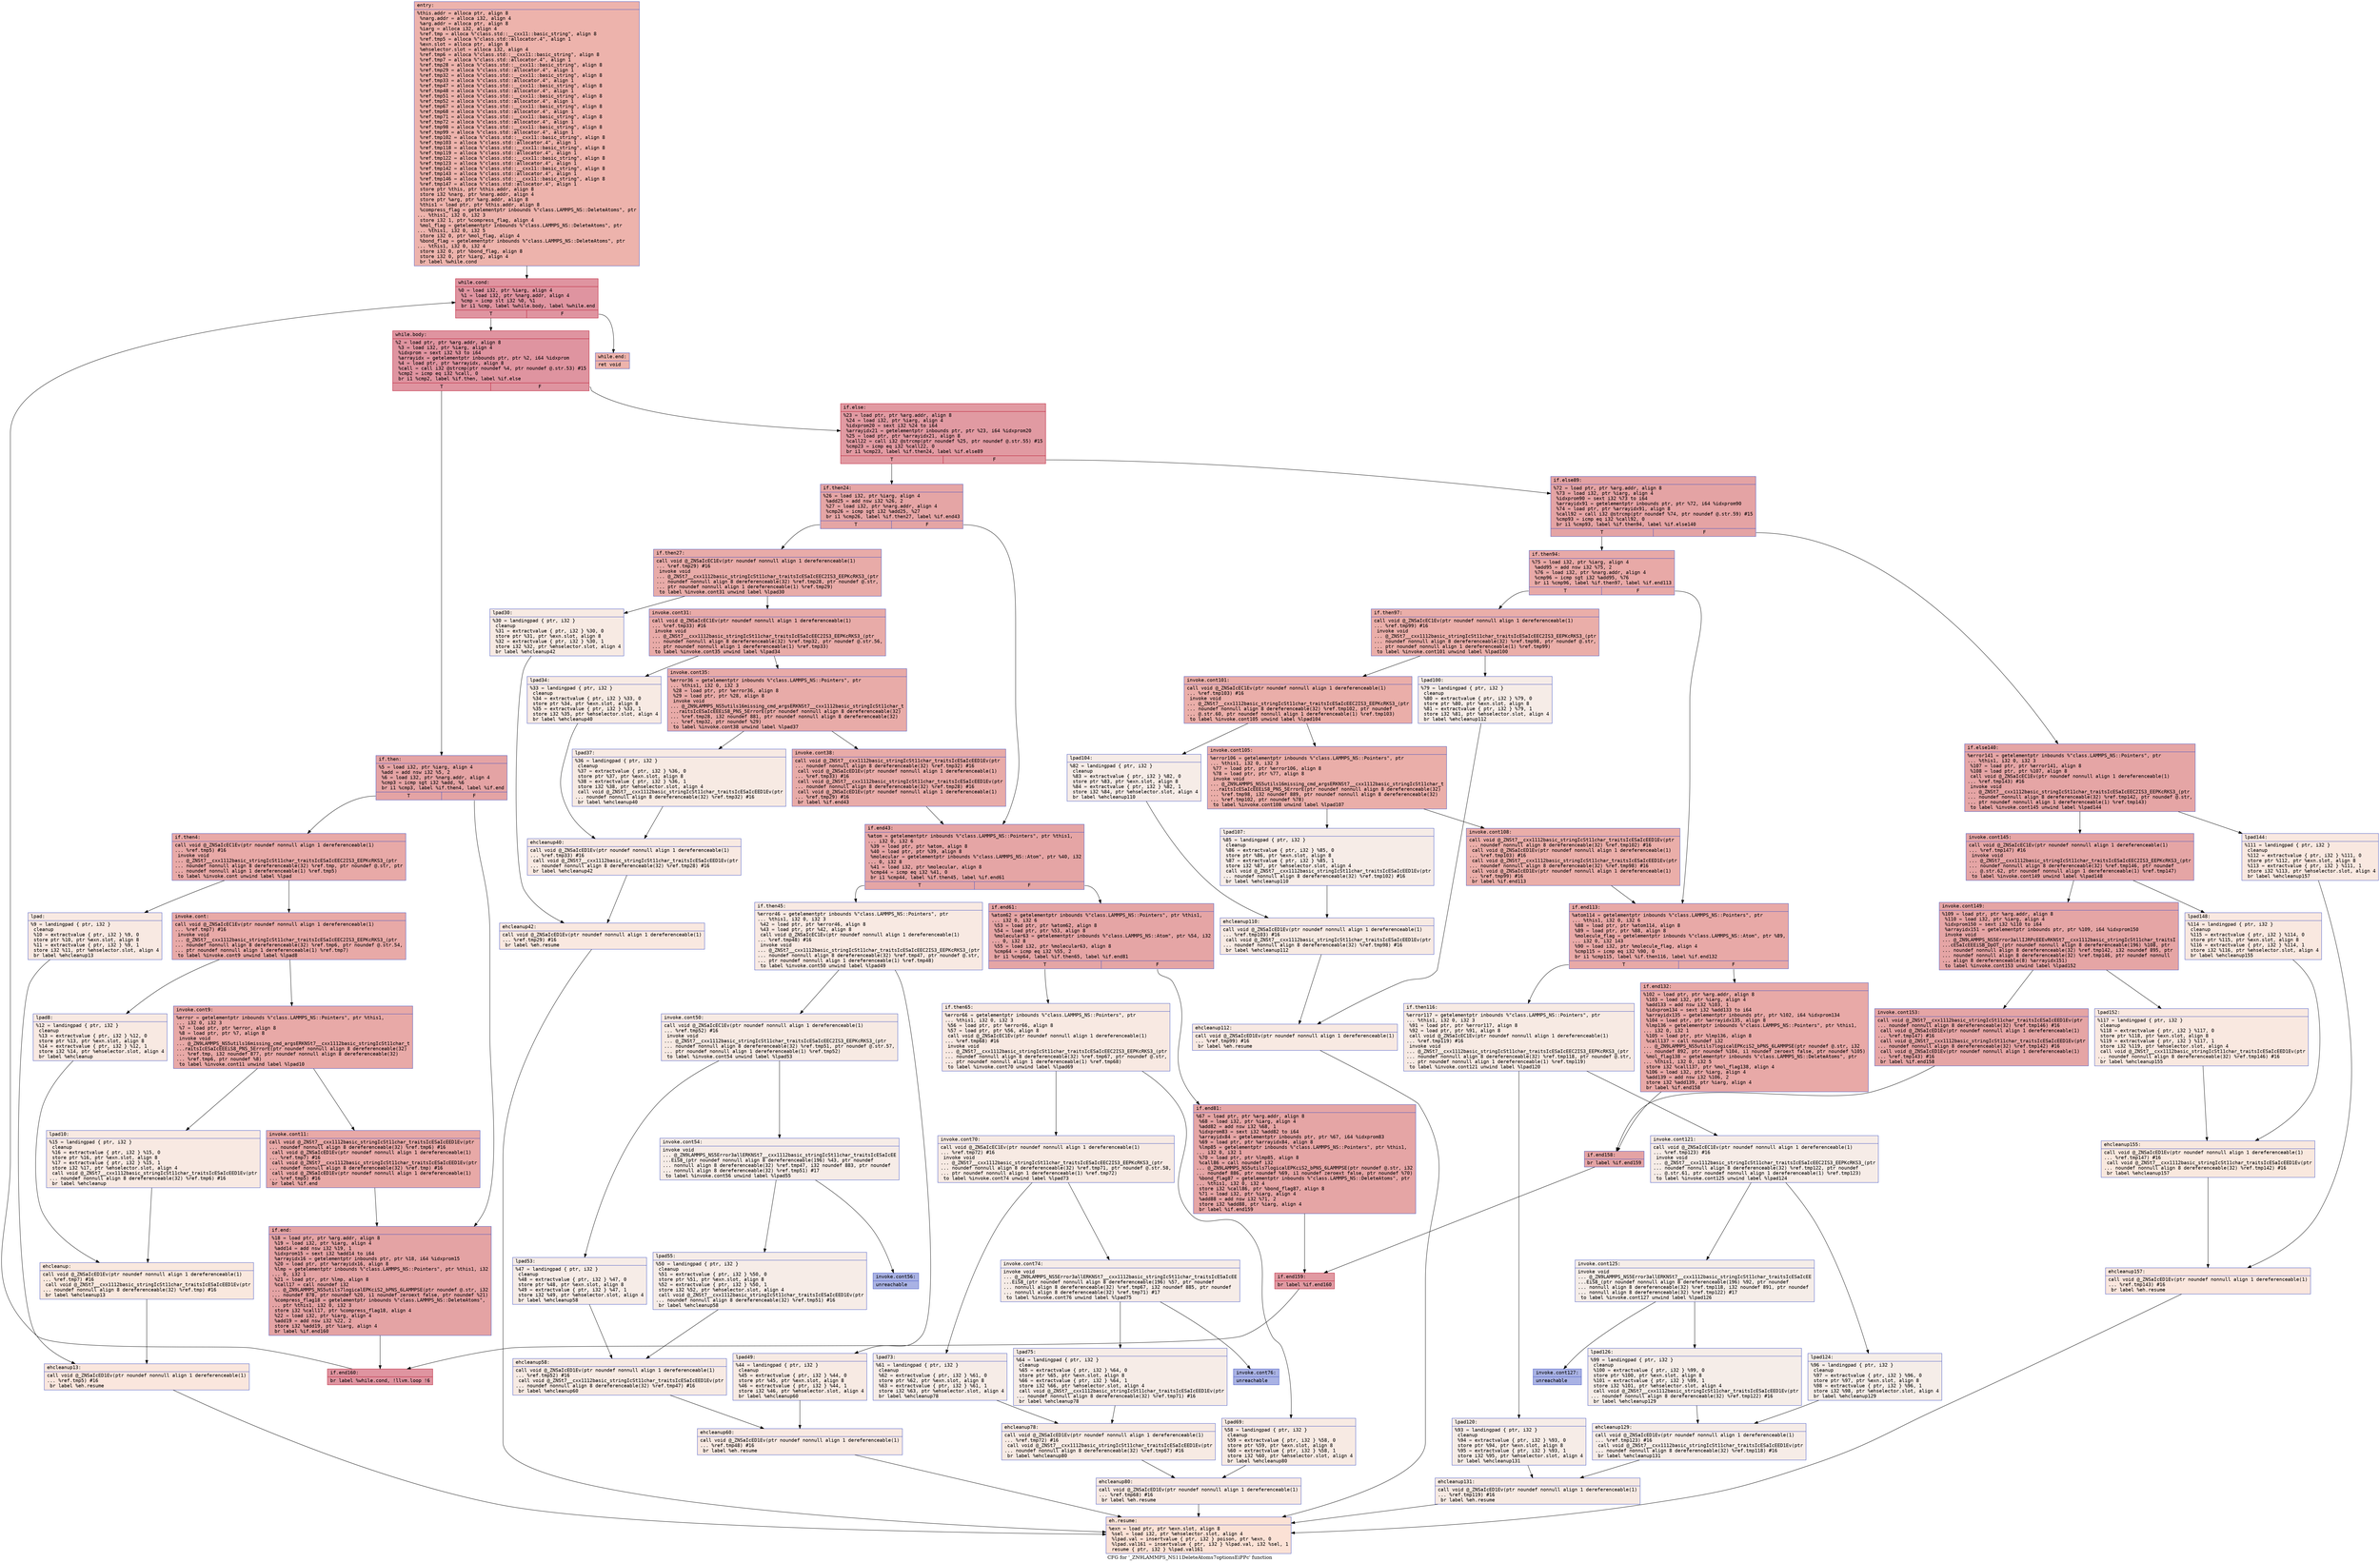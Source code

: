 digraph "CFG for '_ZN9LAMMPS_NS11DeleteAtoms7optionsEiPPc' function" {
	label="CFG for '_ZN9LAMMPS_NS11DeleteAtoms7optionsEiPPc' function";

	Node0x557d77160e30 [shape=record,color="#3d50c3ff", style=filled, fillcolor="#d6524470" fontname="Courier",label="{entry:\l|  %this.addr = alloca ptr, align 8\l  %narg.addr = alloca i32, align 4\l  %arg.addr = alloca ptr, align 8\l  %iarg = alloca i32, align 4\l  %ref.tmp = alloca %\"class.std::__cxx11::basic_string\", align 8\l  %ref.tmp5 = alloca %\"class.std::allocator.4\", align 1\l  %exn.slot = alloca ptr, align 8\l  %ehselector.slot = alloca i32, align 4\l  %ref.tmp6 = alloca %\"class.std::__cxx11::basic_string\", align 8\l  %ref.tmp7 = alloca %\"class.std::allocator.4\", align 1\l  %ref.tmp28 = alloca %\"class.std::__cxx11::basic_string\", align 8\l  %ref.tmp29 = alloca %\"class.std::allocator.4\", align 1\l  %ref.tmp32 = alloca %\"class.std::__cxx11::basic_string\", align 8\l  %ref.tmp33 = alloca %\"class.std::allocator.4\", align 1\l  %ref.tmp47 = alloca %\"class.std::__cxx11::basic_string\", align 8\l  %ref.tmp48 = alloca %\"class.std::allocator.4\", align 1\l  %ref.tmp51 = alloca %\"class.std::__cxx11::basic_string\", align 8\l  %ref.tmp52 = alloca %\"class.std::allocator.4\", align 1\l  %ref.tmp67 = alloca %\"class.std::__cxx11::basic_string\", align 8\l  %ref.tmp68 = alloca %\"class.std::allocator.4\", align 1\l  %ref.tmp71 = alloca %\"class.std::__cxx11::basic_string\", align 8\l  %ref.tmp72 = alloca %\"class.std::allocator.4\", align 1\l  %ref.tmp98 = alloca %\"class.std::__cxx11::basic_string\", align 8\l  %ref.tmp99 = alloca %\"class.std::allocator.4\", align 1\l  %ref.tmp102 = alloca %\"class.std::__cxx11::basic_string\", align 8\l  %ref.tmp103 = alloca %\"class.std::allocator.4\", align 1\l  %ref.tmp118 = alloca %\"class.std::__cxx11::basic_string\", align 8\l  %ref.tmp119 = alloca %\"class.std::allocator.4\", align 1\l  %ref.tmp122 = alloca %\"class.std::__cxx11::basic_string\", align 8\l  %ref.tmp123 = alloca %\"class.std::allocator.4\", align 1\l  %ref.tmp142 = alloca %\"class.std::__cxx11::basic_string\", align 8\l  %ref.tmp143 = alloca %\"class.std::allocator.4\", align 1\l  %ref.tmp146 = alloca %\"class.std::__cxx11::basic_string\", align 8\l  %ref.tmp147 = alloca %\"class.std::allocator.4\", align 1\l  store ptr %this, ptr %this.addr, align 8\l  store i32 %narg, ptr %narg.addr, align 4\l  store ptr %arg, ptr %arg.addr, align 8\l  %this1 = load ptr, ptr %this.addr, align 8\l  %compress_flag = getelementptr inbounds %\"class.LAMMPS_NS::DeleteAtoms\", ptr\l... %this1, i32 0, i32 3\l  store i32 1, ptr %compress_flag, align 4\l  %mol_flag = getelementptr inbounds %\"class.LAMMPS_NS::DeleteAtoms\", ptr\l... %this1, i32 0, i32 5\l  store i32 0, ptr %mol_flag, align 4\l  %bond_flag = getelementptr inbounds %\"class.LAMMPS_NS::DeleteAtoms\", ptr\l... %this1, i32 0, i32 4\l  store i32 0, ptr %bond_flag, align 8\l  store i32 0, ptr %iarg, align 4\l  br label %while.cond\l}"];
	Node0x557d77160e30 -> Node0x557d77169a80[tooltip="entry -> while.cond\nProbability 100.00%" ];
	Node0x557d77169a80 [shape=record,color="#b70d28ff", style=filled, fillcolor="#b70d2870" fontname="Courier",label="{while.cond:\l|  %0 = load i32, ptr %iarg, align 4\l  %1 = load i32, ptr %narg.addr, align 4\l  %cmp = icmp slt i32 %0, %1\l  br i1 %cmp, label %while.body, label %while.end\l|{<s0>T|<s1>F}}"];
	Node0x557d77169a80:s0 -> Node0x557d77169cb0[tooltip="while.cond -> while.body\nProbability 96.88%" ];
	Node0x557d77169a80:s1 -> Node0x557d77169d30[tooltip="while.cond -> while.end\nProbability 3.12%" ];
	Node0x557d77169cb0 [shape=record,color="#b70d28ff", style=filled, fillcolor="#b70d2870" fontname="Courier",label="{while.body:\l|  %2 = load ptr, ptr %arg.addr, align 8\l  %3 = load i32, ptr %iarg, align 4\l  %idxprom = sext i32 %3 to i64\l  %arrayidx = getelementptr inbounds ptr, ptr %2, i64 %idxprom\l  %4 = load ptr, ptr %arrayidx, align 8\l  %call = call i32 @strcmp(ptr noundef %4, ptr noundef @.str.53) #15\l  %cmp2 = icmp eq i32 %call, 0\l  br i1 %cmp2, label %if.then, label %if.else\l|{<s0>T|<s1>F}}"];
	Node0x557d77169cb0:s0 -> Node0x557d771688e0[tooltip="while.body -> if.then\nProbability 37.50%" ];
	Node0x557d77169cb0:s1 -> Node0x557d77168950[tooltip="while.body -> if.else\nProbability 62.50%" ];
	Node0x557d771688e0 [shape=record,color="#3d50c3ff", style=filled, fillcolor="#c32e3170" fontname="Courier",label="{if.then:\l|  %5 = load i32, ptr %iarg, align 4\l  %add = add nsw i32 %5, 2\l  %6 = load i32, ptr %narg.addr, align 4\l  %cmp3 = icmp sgt i32 %add, %6\l  br i1 %cmp3, label %if.then4, label %if.end\l|{<s0>T|<s1>F}}"];
	Node0x557d771688e0:s0 -> Node0x557d7716aa70[tooltip="if.then -> if.then4\nProbability 50.00%" ];
	Node0x557d771688e0:s1 -> Node0x557d7716aac0[tooltip="if.then -> if.end\nProbability 50.00%" ];
	Node0x557d7716aa70 [shape=record,color="#3d50c3ff", style=filled, fillcolor="#ca3b3770" fontname="Courier",label="{if.then4:\l|  call void @_ZNSaIcEC1Ev(ptr noundef nonnull align 1 dereferenceable(1)\l... %ref.tmp5) #16\l  invoke void\l... @_ZNSt7__cxx1112basic_stringIcSt11char_traitsIcESaIcEEC2IS3_EEPKcRKS3_(ptr\l... noundef nonnull align 8 dereferenceable(32) %ref.tmp, ptr noundef @.str, ptr\l... noundef nonnull align 1 dereferenceable(1) %ref.tmp5)\l          to label %invoke.cont unwind label %lpad\l}"];
	Node0x557d7716aa70 -> Node0x557d7716ad60[tooltip="if.then4 -> invoke.cont\nProbability 100.00%" ];
	Node0x557d7716aa70 -> Node0x557d7716ade0[tooltip="if.then4 -> lpad\nProbability 0.00%" ];
	Node0x557d7716ad60 [shape=record,color="#3d50c3ff", style=filled, fillcolor="#ca3b3770" fontname="Courier",label="{invoke.cont:\l|  call void @_ZNSaIcEC1Ev(ptr noundef nonnull align 1 dereferenceable(1)\l... %ref.tmp7) #16\l  invoke void\l... @_ZNSt7__cxx1112basic_stringIcSt11char_traitsIcESaIcEEC2IS3_EEPKcRKS3_(ptr\l... noundef nonnull align 8 dereferenceable(32) %ref.tmp6, ptr noundef @.str.54,\l... ptr noundef nonnull align 1 dereferenceable(1) %ref.tmp7)\l          to label %invoke.cont9 unwind label %lpad8\l}"];
	Node0x557d7716ad60 -> Node0x557d7716b100[tooltip="invoke.cont -> invoke.cont9\nProbability 100.00%" ];
	Node0x557d7716ad60 -> Node0x557d7716b150[tooltip="invoke.cont -> lpad8\nProbability 0.00%" ];
	Node0x557d7716b100 [shape=record,color="#3d50c3ff", style=filled, fillcolor="#ca3b3770" fontname="Courier",label="{invoke.cont9:\l|  %error = getelementptr inbounds %\"class.LAMMPS_NS::Pointers\", ptr %this1,\l... i32 0, i32 3\l  %7 = load ptr, ptr %error, align 8\l  %8 = load ptr, ptr %7, align 8\l  invoke void\l... @_ZN9LAMMPS_NS5utils16missing_cmd_argsERKNSt7__cxx1112basic_stringIcSt11char_t\l...raitsIcESaIcEEEiS8_PNS_5ErrorE(ptr noundef nonnull align 8 dereferenceable(32)\l... %ref.tmp, i32 noundef 877, ptr noundef nonnull align 8 dereferenceable(32)\l... %ref.tmp6, ptr noundef %8)\l          to label %invoke.cont11 unwind label %lpad10\l}"];
	Node0x557d7716b100 -> Node0x557d7716b0b0[tooltip="invoke.cont9 -> invoke.cont11\nProbability 100.00%" ];
	Node0x557d7716b100 -> Node0x557d7716b650[tooltip="invoke.cont9 -> lpad10\nProbability 0.00%" ];
	Node0x557d7716b0b0 [shape=record,color="#3d50c3ff", style=filled, fillcolor="#ca3b3770" fontname="Courier",label="{invoke.cont11:\l|  call void @_ZNSt7__cxx1112basic_stringIcSt11char_traitsIcESaIcEED1Ev(ptr\l... noundef nonnull align 8 dereferenceable(32) %ref.tmp6) #16\l  call void @_ZNSaIcED1Ev(ptr noundef nonnull align 1 dereferenceable(1)\l... %ref.tmp7) #16\l  call void @_ZNSt7__cxx1112basic_stringIcSt11char_traitsIcESaIcEED1Ev(ptr\l... noundef nonnull align 8 dereferenceable(32) %ref.tmp) #16\l  call void @_ZNSaIcED1Ev(ptr noundef nonnull align 1 dereferenceable(1)\l... %ref.tmp5) #16\l  br label %if.end\l}"];
	Node0x557d7716b0b0 -> Node0x557d7716aac0[tooltip="invoke.cont11 -> if.end\nProbability 100.00%" ];
	Node0x557d7716ade0 [shape=record,color="#3d50c3ff", style=filled, fillcolor="#efcebd70" fontname="Courier",label="{lpad:\l|  %9 = landingpad \{ ptr, i32 \}\l          cleanup\l  %10 = extractvalue \{ ptr, i32 \} %9, 0\l  store ptr %10, ptr %exn.slot, align 8\l  %11 = extractvalue \{ ptr, i32 \} %9, 1\l  store i32 %11, ptr %ehselector.slot, align 4\l  br label %ehcleanup13\l}"];
	Node0x557d7716ade0 -> Node0x557d7716c070[tooltip="lpad -> ehcleanup13\nProbability 100.00%" ];
	Node0x557d7716b150 [shape=record,color="#3d50c3ff", style=filled, fillcolor="#efcebd70" fontname="Courier",label="{lpad8:\l|  %12 = landingpad \{ ptr, i32 \}\l          cleanup\l  %13 = extractvalue \{ ptr, i32 \} %12, 0\l  store ptr %13, ptr %exn.slot, align 8\l  %14 = extractvalue \{ ptr, i32 \} %12, 1\l  store i32 %14, ptr %ehselector.slot, align 4\l  br label %ehcleanup\l}"];
	Node0x557d7716b150 -> Node0x557d7716c3e0[tooltip="lpad8 -> ehcleanup\nProbability 100.00%" ];
	Node0x557d7716b650 [shape=record,color="#3d50c3ff", style=filled, fillcolor="#efcebd70" fontname="Courier",label="{lpad10:\l|  %15 = landingpad \{ ptr, i32 \}\l          cleanup\l  %16 = extractvalue \{ ptr, i32 \} %15, 0\l  store ptr %16, ptr %exn.slot, align 8\l  %17 = extractvalue \{ ptr, i32 \} %15, 1\l  store i32 %17, ptr %ehselector.slot, align 4\l  call void @_ZNSt7__cxx1112basic_stringIcSt11char_traitsIcESaIcEED1Ev(ptr\l... noundef nonnull align 8 dereferenceable(32) %ref.tmp6) #16\l  br label %ehcleanup\l}"];
	Node0x557d7716b650 -> Node0x557d7716c3e0[tooltip="lpad10 -> ehcleanup\nProbability 100.00%" ];
	Node0x557d7716c3e0 [shape=record,color="#3d50c3ff", style=filled, fillcolor="#f2cab570" fontname="Courier",label="{ehcleanup:\l|  call void @_ZNSaIcED1Ev(ptr noundef nonnull align 1 dereferenceable(1)\l... %ref.tmp7) #16\l  call void @_ZNSt7__cxx1112basic_stringIcSt11char_traitsIcESaIcEED1Ev(ptr\l... noundef nonnull align 8 dereferenceable(32) %ref.tmp) #16\l  br label %ehcleanup13\l}"];
	Node0x557d7716c3e0 -> Node0x557d7716c070[tooltip="ehcleanup -> ehcleanup13\nProbability 100.00%" ];
	Node0x557d7716c070 [shape=record,color="#3d50c3ff", style=filled, fillcolor="#f3c7b170" fontname="Courier",label="{ehcleanup13:\l|  call void @_ZNSaIcED1Ev(ptr noundef nonnull align 1 dereferenceable(1)\l... %ref.tmp5) #16\l  br label %eh.resume\l}"];
	Node0x557d7716c070 -> Node0x557d7716ccf0[tooltip="ehcleanup13 -> eh.resume\nProbability 100.00%" ];
	Node0x557d7716aac0 [shape=record,color="#3d50c3ff", style=filled, fillcolor="#c32e3170" fontname="Courier",label="{if.end:\l|  %18 = load ptr, ptr %arg.addr, align 8\l  %19 = load i32, ptr %iarg, align 4\l  %add14 = add nsw i32 %19, 1\l  %idxprom15 = sext i32 %add14 to i64\l  %arrayidx16 = getelementptr inbounds ptr, ptr %18, i64 %idxprom15\l  %20 = load ptr, ptr %arrayidx16, align 8\l  %lmp = getelementptr inbounds %\"class.LAMMPS_NS::Pointers\", ptr %this1, i32\l... 0, i32 1\l  %21 = load ptr, ptr %lmp, align 8\l  %call17 = call noundef i32\l... @_ZN9LAMMPS_NS5utils7logicalEPKciS2_bPNS_6LAMMPSE(ptr noundef @.str, i32\l... noundef 878, ptr noundef %20, i1 noundef zeroext false, ptr noundef %21)\l  %compress_flag18 = getelementptr inbounds %\"class.LAMMPS_NS::DeleteAtoms\",\l... ptr %this1, i32 0, i32 3\l  store i32 %call17, ptr %compress_flag18, align 4\l  %22 = load i32, ptr %iarg, align 4\l  %add19 = add nsw i32 %22, 2\l  store i32 %add19, ptr %iarg, align 4\l  br label %if.end160\l}"];
	Node0x557d7716aac0 -> Node0x557d7716d760[tooltip="if.end -> if.end160\nProbability 100.00%" ];
	Node0x557d77168950 [shape=record,color="#b70d28ff", style=filled, fillcolor="#bb1b2c70" fontname="Courier",label="{if.else:\l|  %23 = load ptr, ptr %arg.addr, align 8\l  %24 = load i32, ptr %iarg, align 4\l  %idxprom20 = sext i32 %24 to i64\l  %arrayidx21 = getelementptr inbounds ptr, ptr %23, i64 %idxprom20\l  %25 = load ptr, ptr %arrayidx21, align 8\l  %call22 = call i32 @strcmp(ptr noundef %25, ptr noundef @.str.55) #15\l  %cmp23 = icmp eq i32 %call22, 0\l  br i1 %cmp23, label %if.then24, label %if.else89\l|{<s0>T|<s1>F}}"];
	Node0x557d77168950:s0 -> Node0x557d7716dd10[tooltip="if.else -> if.then24\nProbability 37.50%" ];
	Node0x557d77168950:s1 -> Node0x557d7716dd90[tooltip="if.else -> if.else89\nProbability 62.50%" ];
	Node0x557d7716dd10 [shape=record,color="#3d50c3ff", style=filled, fillcolor="#c5333470" fontname="Courier",label="{if.then24:\l|  %26 = load i32, ptr %iarg, align 4\l  %add25 = add nsw i32 %26, 2\l  %27 = load i32, ptr %narg.addr, align 4\l  %cmp26 = icmp sgt i32 %add25, %27\l  br i1 %cmp26, label %if.then27, label %if.end43\l|{<s0>T|<s1>F}}"];
	Node0x557d7716dd10:s0 -> Node0x557d7716e120[tooltip="if.then24 -> if.then27\nProbability 50.00%" ];
	Node0x557d7716dd10:s1 -> Node0x557d7716e1a0[tooltip="if.then24 -> if.end43\nProbability 50.00%" ];
	Node0x557d7716e120 [shape=record,color="#3d50c3ff", style=filled, fillcolor="#cc403a70" fontname="Courier",label="{if.then27:\l|  call void @_ZNSaIcEC1Ev(ptr noundef nonnull align 1 dereferenceable(1)\l... %ref.tmp29) #16\l  invoke void\l... @_ZNSt7__cxx1112basic_stringIcSt11char_traitsIcESaIcEEC2IS3_EEPKcRKS3_(ptr\l... noundef nonnull align 8 dereferenceable(32) %ref.tmp28, ptr noundef @.str,\l... ptr noundef nonnull align 1 dereferenceable(1) %ref.tmp29)\l          to label %invoke.cont31 unwind label %lpad30\l}"];
	Node0x557d7716e120 -> Node0x557d7716e4b0[tooltip="if.then27 -> invoke.cont31\nProbability 100.00%" ];
	Node0x557d7716e120 -> Node0x557d7716e530[tooltip="if.then27 -> lpad30\nProbability 0.00%" ];
	Node0x557d7716e4b0 [shape=record,color="#3d50c3ff", style=filled, fillcolor="#cc403a70" fontname="Courier",label="{invoke.cont31:\l|  call void @_ZNSaIcEC1Ev(ptr noundef nonnull align 1 dereferenceable(1)\l... %ref.tmp33) #16\l  invoke void\l... @_ZNSt7__cxx1112basic_stringIcSt11char_traitsIcESaIcEEC2IS3_EEPKcRKS3_(ptr\l... noundef nonnull align 8 dereferenceable(32) %ref.tmp32, ptr noundef @.str.56,\l... ptr noundef nonnull align 1 dereferenceable(1) %ref.tmp33)\l          to label %invoke.cont35 unwind label %lpad34\l}"];
	Node0x557d7716e4b0 -> Node0x557d7716e8b0[tooltip="invoke.cont31 -> invoke.cont35\nProbability 100.00%" ];
	Node0x557d7716e4b0 -> Node0x557d7716e900[tooltip="invoke.cont31 -> lpad34\nProbability 0.00%" ];
	Node0x557d7716e8b0 [shape=record,color="#3d50c3ff", style=filled, fillcolor="#cc403a70" fontname="Courier",label="{invoke.cont35:\l|  %error36 = getelementptr inbounds %\"class.LAMMPS_NS::Pointers\", ptr\l... %this1, i32 0, i32 3\l  %28 = load ptr, ptr %error36, align 8\l  %29 = load ptr, ptr %28, align 8\l  invoke void\l... @_ZN9LAMMPS_NS5utils16missing_cmd_argsERKNSt7__cxx1112basic_stringIcSt11char_t\l...raitsIcESaIcEEEiS8_PNS_5ErrorE(ptr noundef nonnull align 8 dereferenceable(32)\l... %ref.tmp28, i32 noundef 881, ptr noundef nonnull align 8 dereferenceable(32)\l... %ref.tmp32, ptr noundef %29)\l          to label %invoke.cont38 unwind label %lpad37\l}"];
	Node0x557d7716e8b0 -> Node0x557d7716e860[tooltip="invoke.cont35 -> invoke.cont38\nProbability 100.00%" ];
	Node0x557d7716e8b0 -> Node0x557d7716ee00[tooltip="invoke.cont35 -> lpad37\nProbability 0.00%" ];
	Node0x557d7716e860 [shape=record,color="#3d50c3ff", style=filled, fillcolor="#cc403a70" fontname="Courier",label="{invoke.cont38:\l|  call void @_ZNSt7__cxx1112basic_stringIcSt11char_traitsIcESaIcEED1Ev(ptr\l... noundef nonnull align 8 dereferenceable(32) %ref.tmp32) #16\l  call void @_ZNSaIcED1Ev(ptr noundef nonnull align 1 dereferenceable(1)\l... %ref.tmp33) #16\l  call void @_ZNSt7__cxx1112basic_stringIcSt11char_traitsIcESaIcEED1Ev(ptr\l... noundef nonnull align 8 dereferenceable(32) %ref.tmp28) #16\l  call void @_ZNSaIcED1Ev(ptr noundef nonnull align 1 dereferenceable(1)\l... %ref.tmp29) #16\l  br label %if.end43\l}"];
	Node0x557d7716e860 -> Node0x557d7716e1a0[tooltip="invoke.cont38 -> if.end43\nProbability 100.00%" ];
	Node0x557d7716e530 [shape=record,color="#3d50c3ff", style=filled, fillcolor="#eed0c070" fontname="Courier",label="{lpad30:\l|  %30 = landingpad \{ ptr, i32 \}\l          cleanup\l  %31 = extractvalue \{ ptr, i32 \} %30, 0\l  store ptr %31, ptr %exn.slot, align 8\l  %32 = extractvalue \{ ptr, i32 \} %30, 1\l  store i32 %32, ptr %ehselector.slot, align 4\l  br label %ehcleanup42\l}"];
	Node0x557d7716e530 -> Node0x557d7716f820[tooltip="lpad30 -> ehcleanup42\nProbability 100.00%" ];
	Node0x557d7716e900 [shape=record,color="#3d50c3ff", style=filled, fillcolor="#eed0c070" fontname="Courier",label="{lpad34:\l|  %33 = landingpad \{ ptr, i32 \}\l          cleanup\l  %34 = extractvalue \{ ptr, i32 \} %33, 0\l  store ptr %34, ptr %exn.slot, align 8\l  %35 = extractvalue \{ ptr, i32 \} %33, 1\l  store i32 %35, ptr %ehselector.slot, align 4\l  br label %ehcleanup40\l}"];
	Node0x557d7716e900 -> Node0x557d7716fb90[tooltip="lpad34 -> ehcleanup40\nProbability 100.00%" ];
	Node0x557d7716ee00 [shape=record,color="#3d50c3ff", style=filled, fillcolor="#eed0c070" fontname="Courier",label="{lpad37:\l|  %36 = landingpad \{ ptr, i32 \}\l          cleanup\l  %37 = extractvalue \{ ptr, i32 \} %36, 0\l  store ptr %37, ptr %exn.slot, align 8\l  %38 = extractvalue \{ ptr, i32 \} %36, 1\l  store i32 %38, ptr %ehselector.slot, align 4\l  call void @_ZNSt7__cxx1112basic_stringIcSt11char_traitsIcESaIcEED1Ev(ptr\l... noundef nonnull align 8 dereferenceable(32) %ref.tmp32) #16\l  br label %ehcleanup40\l}"];
	Node0x557d7716ee00 -> Node0x557d7716fb90[tooltip="lpad37 -> ehcleanup40\nProbability 100.00%" ];
	Node0x557d7716fb90 [shape=record,color="#3d50c3ff", style=filled, fillcolor="#efcebd70" fontname="Courier",label="{ehcleanup40:\l|  call void @_ZNSaIcED1Ev(ptr noundef nonnull align 1 dereferenceable(1)\l... %ref.tmp33) #16\l  call void @_ZNSt7__cxx1112basic_stringIcSt11char_traitsIcESaIcEED1Ev(ptr\l... noundef nonnull align 8 dereferenceable(32) %ref.tmp28) #16\l  br label %ehcleanup42\l}"];
	Node0x557d7716fb90 -> Node0x557d7716f820[tooltip="ehcleanup40 -> ehcleanup42\nProbability 100.00%" ];
	Node0x557d7716f820 [shape=record,color="#3d50c3ff", style=filled, fillcolor="#f1ccb870" fontname="Courier",label="{ehcleanup42:\l|  call void @_ZNSaIcED1Ev(ptr noundef nonnull align 1 dereferenceable(1)\l... %ref.tmp29) #16\l  br label %eh.resume\l}"];
	Node0x557d7716f820 -> Node0x557d7716ccf0[tooltip="ehcleanup42 -> eh.resume\nProbability 100.00%" ];
	Node0x557d7716e1a0 [shape=record,color="#3d50c3ff", style=filled, fillcolor="#c5333470" fontname="Courier",label="{if.end43:\l|  %atom = getelementptr inbounds %\"class.LAMMPS_NS::Pointers\", ptr %this1,\l... i32 0, i32 6\l  %39 = load ptr, ptr %atom, align 8\l  %40 = load ptr, ptr %39, align 8\l  %molecular = getelementptr inbounds %\"class.LAMMPS_NS::Atom\", ptr %40, i32\l... 0, i32 8\l  %41 = load i32, ptr %molecular, align 8\l  %cmp44 = icmp eq i32 %41, 0\l  br i1 %cmp44, label %if.then45, label %if.end61\l|{<s0>T|<s1>F}}"];
	Node0x557d7716e1a0:s0 -> Node0x557d771707c0[tooltip="if.end43 -> if.then45\nProbability 0.00%" ];
	Node0x557d7716e1a0:s1 -> Node0x557d7716a2b0[tooltip="if.end43 -> if.end61\nProbability 100.00%" ];
	Node0x557d771707c0 [shape=record,color="#3d50c3ff", style=filled, fillcolor="#efcebd70" fontname="Courier",label="{if.then45:\l|  %error46 = getelementptr inbounds %\"class.LAMMPS_NS::Pointers\", ptr\l... %this1, i32 0, i32 3\l  %42 = load ptr, ptr %error46, align 8\l  %43 = load ptr, ptr %42, align 8\l  call void @_ZNSaIcEC1Ev(ptr noundef nonnull align 1 dereferenceable(1)\l... %ref.tmp48) #16\l  invoke void\l... @_ZNSt7__cxx1112basic_stringIcSt11char_traitsIcESaIcEEC2IS3_EEPKcRKS3_(ptr\l... noundef nonnull align 8 dereferenceable(32) %ref.tmp47, ptr noundef @.str,\l... ptr noundef nonnull align 1 dereferenceable(1) %ref.tmp48)\l          to label %invoke.cont50 unwind label %lpad49\l}"];
	Node0x557d771707c0 -> Node0x557d7716a740[tooltip="if.then45 -> invoke.cont50\nProbability 50.00%" ];
	Node0x557d771707c0 -> Node0x557d7716a7c0[tooltip="if.then45 -> lpad49\nProbability 50.00%" ];
	Node0x557d7716a740 [shape=record,color="#3d50c3ff", style=filled, fillcolor="#eed0c070" fontname="Courier",label="{invoke.cont50:\l|  call void @_ZNSaIcEC1Ev(ptr noundef nonnull align 1 dereferenceable(1)\l... %ref.tmp52) #16\l  invoke void\l... @_ZNSt7__cxx1112basic_stringIcSt11char_traitsIcESaIcEEC2IS3_EEPKcRKS3_(ptr\l... noundef nonnull align 8 dereferenceable(32) %ref.tmp51, ptr noundef @.str.57,\l... ptr noundef nonnull align 1 dereferenceable(1) %ref.tmp52)\l          to label %invoke.cont54 unwind label %lpad53\l}"];
	Node0x557d7716a740 -> Node0x557d77171670[tooltip="invoke.cont50 -> invoke.cont54\nProbability 50.00%" ];
	Node0x557d7716a740 -> Node0x557d771716c0[tooltip="invoke.cont50 -> lpad53\nProbability 50.00%" ];
	Node0x557d77171670 [shape=record,color="#3d50c3ff", style=filled, fillcolor="#ead5c970" fontname="Courier",label="{invoke.cont54:\l|  invoke void\l... @_ZN9LAMMPS_NS5Error3allERKNSt7__cxx1112basic_stringIcSt11char_traitsIcESaIcEE\l...EiS8_(ptr noundef nonnull align 8 dereferenceable(196) %43, ptr noundef\l... nonnull align 8 dereferenceable(32) %ref.tmp47, i32 noundef 883, ptr noundef\l... nonnull align 8 dereferenceable(32) %ref.tmp51) #17\l          to label %invoke.cont56 unwind label %lpad55\l}"];
	Node0x557d77171670 -> Node0x557d77171620[tooltip="invoke.cont54 -> invoke.cont56\nProbability 0.00%" ];
	Node0x557d77171670 -> Node0x557d771719e0[tooltip="invoke.cont54 -> lpad55\nProbability 100.00%" ];
	Node0x557d77171620 [shape=record,color="#3d50c3ff", style=filled, fillcolor="#3d50c370" fontname="Courier",label="{invoke.cont56:\l|  unreachable\l}"];
	Node0x557d7716a7c0 [shape=record,color="#3d50c3ff", style=filled, fillcolor="#eed0c070" fontname="Courier",label="{lpad49:\l|  %44 = landingpad \{ ptr, i32 \}\l          cleanup\l  %45 = extractvalue \{ ptr, i32 \} %44, 0\l  store ptr %45, ptr %exn.slot, align 8\l  %46 = extractvalue \{ ptr, i32 \} %44, 1\l  store i32 %46, ptr %ehselector.slot, align 4\l  br label %ehcleanup60\l}"];
	Node0x557d7716a7c0 -> Node0x557d77171fa0[tooltip="lpad49 -> ehcleanup60\nProbability 100.00%" ];
	Node0x557d771716c0 [shape=record,color="#3d50c3ff", style=filled, fillcolor="#ead5c970" fontname="Courier",label="{lpad53:\l|  %47 = landingpad \{ ptr, i32 \}\l          cleanup\l  %48 = extractvalue \{ ptr, i32 \} %47, 0\l  store ptr %48, ptr %exn.slot, align 8\l  %49 = extractvalue \{ ptr, i32 \} %47, 1\l  store i32 %49, ptr %ehselector.slot, align 4\l  br label %ehcleanup58\l}"];
	Node0x557d771716c0 -> Node0x557d77172b00[tooltip="lpad53 -> ehcleanup58\nProbability 100.00%" ];
	Node0x557d771719e0 [shape=record,color="#3d50c3ff", style=filled, fillcolor="#ead5c970" fontname="Courier",label="{lpad55:\l|  %50 = landingpad \{ ptr, i32 \}\l          cleanup\l  %51 = extractvalue \{ ptr, i32 \} %50, 0\l  store ptr %51, ptr %exn.slot, align 8\l  %52 = extractvalue \{ ptr, i32 \} %50, 1\l  store i32 %52, ptr %ehselector.slot, align 4\l  call void @_ZNSt7__cxx1112basic_stringIcSt11char_traitsIcESaIcEED1Ev(ptr\l... noundef nonnull align 8 dereferenceable(32) %ref.tmp51) #16\l  br label %ehcleanup58\l}"];
	Node0x557d771719e0 -> Node0x557d77172b00[tooltip="lpad55 -> ehcleanup58\nProbability 100.00%" ];
	Node0x557d77172b00 [shape=record,color="#3d50c3ff", style=filled, fillcolor="#eed0c070" fontname="Courier",label="{ehcleanup58:\l|  call void @_ZNSaIcED1Ev(ptr noundef nonnull align 1 dereferenceable(1)\l... %ref.tmp52) #16\l  call void @_ZNSt7__cxx1112basic_stringIcSt11char_traitsIcESaIcEED1Ev(ptr\l... noundef nonnull align 8 dereferenceable(32) %ref.tmp47) #16\l  br label %ehcleanup60\l}"];
	Node0x557d77172b00 -> Node0x557d77171fa0[tooltip="ehcleanup58 -> ehcleanup60\nProbability 100.00%" ];
	Node0x557d77171fa0 [shape=record,color="#3d50c3ff", style=filled, fillcolor="#efcebd70" fontname="Courier",label="{ehcleanup60:\l|  call void @_ZNSaIcED1Ev(ptr noundef nonnull align 1 dereferenceable(1)\l... %ref.tmp48) #16\l  br label %eh.resume\l}"];
	Node0x557d77171fa0 -> Node0x557d7716ccf0[tooltip="ehcleanup60 -> eh.resume\nProbability 100.00%" ];
	Node0x557d7716a2b0 [shape=record,color="#3d50c3ff", style=filled, fillcolor="#c5333470" fontname="Courier",label="{if.end61:\l|  %atom62 = getelementptr inbounds %\"class.LAMMPS_NS::Pointers\", ptr %this1,\l... i32 0, i32 6\l  %53 = load ptr, ptr %atom62, align 8\l  %54 = load ptr, ptr %53, align 8\l  %molecular63 = getelementptr inbounds %\"class.LAMMPS_NS::Atom\", ptr %54, i32\l... 0, i32 8\l  %55 = load i32, ptr %molecular63, align 8\l  %cmp64 = icmp eq i32 %55, 2\l  br i1 %cmp64, label %if.then65, label %if.end81\l|{<s0>T|<s1>F}}"];
	Node0x557d7716a2b0:s0 -> Node0x557d771737d0[tooltip="if.end61 -> if.then65\nProbability 0.00%" ];
	Node0x557d7716a2b0:s1 -> Node0x557d77173850[tooltip="if.end61 -> if.end81\nProbability 100.00%" ];
	Node0x557d771737d0 [shape=record,color="#3d50c3ff", style=filled, fillcolor="#efcebd70" fontname="Courier",label="{if.then65:\l|  %error66 = getelementptr inbounds %\"class.LAMMPS_NS::Pointers\", ptr\l... %this1, i32 0, i32 3\l  %56 = load ptr, ptr %error66, align 8\l  %57 = load ptr, ptr %56, align 8\l  call void @_ZNSaIcEC1Ev(ptr noundef nonnull align 1 dereferenceable(1)\l... %ref.tmp68) #16\l  invoke void\l... @_ZNSt7__cxx1112basic_stringIcSt11char_traitsIcESaIcEEC2IS3_EEPKcRKS3_(ptr\l... noundef nonnull align 8 dereferenceable(32) %ref.tmp67, ptr noundef @.str,\l... ptr noundef nonnull align 1 dereferenceable(1) %ref.tmp68)\l          to label %invoke.cont70 unwind label %lpad69\l}"];
	Node0x557d771737d0 -> Node0x557d77173ce0[tooltip="if.then65 -> invoke.cont70\nProbability 50.00%" ];
	Node0x557d771737d0 -> Node0x557d77173d60[tooltip="if.then65 -> lpad69\nProbability 50.00%" ];
	Node0x557d77173ce0 [shape=record,color="#3d50c3ff", style=filled, fillcolor="#eed0c070" fontname="Courier",label="{invoke.cont70:\l|  call void @_ZNSaIcEC1Ev(ptr noundef nonnull align 1 dereferenceable(1)\l... %ref.tmp72) #16\l  invoke void\l... @_ZNSt7__cxx1112basic_stringIcSt11char_traitsIcESaIcEEC2IS3_EEPKcRKS3_(ptr\l... noundef nonnull align 8 dereferenceable(32) %ref.tmp71, ptr noundef @.str.58,\l... ptr noundef nonnull align 1 dereferenceable(1) %ref.tmp72)\l          to label %invoke.cont74 unwind label %lpad73\l}"];
	Node0x557d77173ce0 -> Node0x557d77174080[tooltip="invoke.cont70 -> invoke.cont74\nProbability 50.00%" ];
	Node0x557d77173ce0 -> Node0x557d771740d0[tooltip="invoke.cont70 -> lpad73\nProbability 50.00%" ];
	Node0x557d77174080 [shape=record,color="#3d50c3ff", style=filled, fillcolor="#ead5c970" fontname="Courier",label="{invoke.cont74:\l|  invoke void\l... @_ZN9LAMMPS_NS5Error3allERKNSt7__cxx1112basic_stringIcSt11char_traitsIcESaIcEE\l...EiS8_(ptr noundef nonnull align 8 dereferenceable(196) %57, ptr noundef\l... nonnull align 8 dereferenceable(32) %ref.tmp67, i32 noundef 885, ptr noundef\l... nonnull align 8 dereferenceable(32) %ref.tmp71) #17\l          to label %invoke.cont76 unwind label %lpad75\l}"];
	Node0x557d77174080 -> Node0x557d77174030[tooltip="invoke.cont74 -> invoke.cont76\nProbability 0.00%" ];
	Node0x557d77174080 -> Node0x557d77174390[tooltip="invoke.cont74 -> lpad75\nProbability 100.00%" ];
	Node0x557d77174030 [shape=record,color="#3d50c3ff", style=filled, fillcolor="#3d50c370" fontname="Courier",label="{invoke.cont76:\l|  unreachable\l}"];
	Node0x557d77173d60 [shape=record,color="#3d50c3ff", style=filled, fillcolor="#eed0c070" fontname="Courier",label="{lpad69:\l|  %58 = landingpad \{ ptr, i32 \}\l          cleanup\l  %59 = extractvalue \{ ptr, i32 \} %58, 0\l  store ptr %59, ptr %exn.slot, align 8\l  %60 = extractvalue \{ ptr, i32 \} %58, 1\l  store i32 %60, ptr %ehselector.slot, align 4\l  br label %ehcleanup80\l}"];
	Node0x557d77173d60 -> Node0x557d77174950[tooltip="lpad69 -> ehcleanup80\nProbability 100.00%" ];
	Node0x557d771740d0 [shape=record,color="#3d50c3ff", style=filled, fillcolor="#ead5c970" fontname="Courier",label="{lpad73:\l|  %61 = landingpad \{ ptr, i32 \}\l          cleanup\l  %62 = extractvalue \{ ptr, i32 \} %61, 0\l  store ptr %62, ptr %exn.slot, align 8\l  %63 = extractvalue \{ ptr, i32 \} %61, 1\l  store i32 %63, ptr %ehselector.slot, align 4\l  br label %ehcleanup78\l}"];
	Node0x557d771740d0 -> Node0x557d77174ca0[tooltip="lpad73 -> ehcleanup78\nProbability 100.00%" ];
	Node0x557d77174390 [shape=record,color="#3d50c3ff", style=filled, fillcolor="#ead5c970" fontname="Courier",label="{lpad75:\l|  %64 = landingpad \{ ptr, i32 \}\l          cleanup\l  %65 = extractvalue \{ ptr, i32 \} %64, 0\l  store ptr %65, ptr %exn.slot, align 8\l  %66 = extractvalue \{ ptr, i32 \} %64, 1\l  store i32 %66, ptr %ehselector.slot, align 4\l  call void @_ZNSt7__cxx1112basic_stringIcSt11char_traitsIcESaIcEED1Ev(ptr\l... noundef nonnull align 8 dereferenceable(32) %ref.tmp71) #16\l  br label %ehcleanup78\l}"];
	Node0x557d77174390 -> Node0x557d77174ca0[tooltip="lpad75 -> ehcleanup78\nProbability 100.00%" ];
	Node0x557d77174ca0 [shape=record,color="#3d50c3ff", style=filled, fillcolor="#eed0c070" fontname="Courier",label="{ehcleanup78:\l|  call void @_ZNSaIcED1Ev(ptr noundef nonnull align 1 dereferenceable(1)\l... %ref.tmp72) #16\l  call void @_ZNSt7__cxx1112basic_stringIcSt11char_traitsIcESaIcEED1Ev(ptr\l... noundef nonnull align 8 dereferenceable(32) %ref.tmp67) #16\l  br label %ehcleanup80\l}"];
	Node0x557d77174ca0 -> Node0x557d77174950[tooltip="ehcleanup78 -> ehcleanup80\nProbability 100.00%" ];
	Node0x557d77174950 [shape=record,color="#3d50c3ff", style=filled, fillcolor="#efcebd70" fontname="Courier",label="{ehcleanup80:\l|  call void @_ZNSaIcED1Ev(ptr noundef nonnull align 1 dereferenceable(1)\l... %ref.tmp68) #16\l  br label %eh.resume\l}"];
	Node0x557d77174950 -> Node0x557d7716ccf0[tooltip="ehcleanup80 -> eh.resume\nProbability 100.00%" ];
	Node0x557d77173850 [shape=record,color="#3d50c3ff", style=filled, fillcolor="#c5333470" fontname="Courier",label="{if.end81:\l|  %67 = load ptr, ptr %arg.addr, align 8\l  %68 = load i32, ptr %iarg, align 4\l  %add82 = add nsw i32 %68, 1\l  %idxprom83 = sext i32 %add82 to i64\l  %arrayidx84 = getelementptr inbounds ptr, ptr %67, i64 %idxprom83\l  %69 = load ptr, ptr %arrayidx84, align 8\l  %lmp85 = getelementptr inbounds %\"class.LAMMPS_NS::Pointers\", ptr %this1,\l... i32 0, i32 1\l  %70 = load ptr, ptr %lmp85, align 8\l  %call86 = call noundef i32\l... @_ZN9LAMMPS_NS5utils7logicalEPKciS2_bPNS_6LAMMPSE(ptr noundef @.str, i32\l... noundef 886, ptr noundef %69, i1 noundef zeroext false, ptr noundef %70)\l  %bond_flag87 = getelementptr inbounds %\"class.LAMMPS_NS::DeleteAtoms\", ptr\l... %this1, i32 0, i32 4\l  store i32 %call86, ptr %bond_flag87, align 8\l  %71 = load i32, ptr %iarg, align 4\l  %add88 = add nsw i32 %71, 2\l  store i32 %add88, ptr %iarg, align 4\l  br label %if.end159\l}"];
	Node0x557d77173850 -> Node0x557d77175f90[tooltip="if.end81 -> if.end159\nProbability 100.00%" ];
	Node0x557d7716dd90 [shape=record,color="#3d50c3ff", style=filled, fillcolor="#c32e3170" fontname="Courier",label="{if.else89:\l|  %72 = load ptr, ptr %arg.addr, align 8\l  %73 = load i32, ptr %iarg, align 4\l  %idxprom90 = sext i32 %73 to i64\l  %arrayidx91 = getelementptr inbounds ptr, ptr %72, i64 %idxprom90\l  %74 = load ptr, ptr %arrayidx91, align 8\l  %call92 = call i32 @strcmp(ptr noundef %74, ptr noundef @.str.59) #15\l  %cmp93 = icmp eq i32 %call92, 0\l  br i1 %cmp93, label %if.then94, label %if.else140\l|{<s0>T|<s1>F}}"];
	Node0x557d7716dd90:s0 -> Node0x557d77176570[tooltip="if.else89 -> if.then94\nProbability 37.50%" ];
	Node0x557d7716dd90:s1 -> Node0x557d771765f0[tooltip="if.else89 -> if.else140\nProbability 62.50%" ];
	Node0x557d77176570 [shape=record,color="#3d50c3ff", style=filled, fillcolor="#ca3b3770" fontname="Courier",label="{if.then94:\l|  %75 = load i32, ptr %iarg, align 4\l  %add95 = add nsw i32 %75, 2\l  %76 = load i32, ptr %narg.addr, align 4\l  %cmp96 = icmp sgt i32 %add95, %76\l  br i1 %cmp96, label %if.then97, label %if.end113\l|{<s0>T|<s1>F}}"];
	Node0x557d77176570:s0 -> Node0x557d77176980[tooltip="if.then94 -> if.then97\nProbability 50.00%" ];
	Node0x557d77176570:s1 -> Node0x557d77176a00[tooltip="if.then94 -> if.end113\nProbability 50.00%" ];
	Node0x557d77176980 [shape=record,color="#3d50c3ff", style=filled, fillcolor="#d0473d70" fontname="Courier",label="{if.then97:\l|  call void @_ZNSaIcEC1Ev(ptr noundef nonnull align 1 dereferenceable(1)\l... %ref.tmp99) #16\l  invoke void\l... @_ZNSt7__cxx1112basic_stringIcSt11char_traitsIcESaIcEEC2IS3_EEPKcRKS3_(ptr\l... noundef nonnull align 8 dereferenceable(32) %ref.tmp98, ptr noundef @.str,\l... ptr noundef nonnull align 1 dereferenceable(1) %ref.tmp99)\l          to label %invoke.cont101 unwind label %lpad100\l}"];
	Node0x557d77176980 -> Node0x557d77176cb0[tooltip="if.then97 -> invoke.cont101\nProbability 100.00%" ];
	Node0x557d77176980 -> Node0x557d77176d30[tooltip="if.then97 -> lpad100\nProbability 0.00%" ];
	Node0x557d77176cb0 [shape=record,color="#3d50c3ff", style=filled, fillcolor="#d0473d70" fontname="Courier",label="{invoke.cont101:\l|  call void @_ZNSaIcEC1Ev(ptr noundef nonnull align 1 dereferenceable(1)\l... %ref.tmp103) #16\l  invoke void\l... @_ZNSt7__cxx1112basic_stringIcSt11char_traitsIcESaIcEEC2IS3_EEPKcRKS3_(ptr\l... noundef nonnull align 8 dereferenceable(32) %ref.tmp102, ptr noundef\l... @.str.60, ptr noundef nonnull align 1 dereferenceable(1) %ref.tmp103)\l          to label %invoke.cont105 unwind label %lpad104\l}"];
	Node0x557d77176cb0 -> Node0x557d77177050[tooltip="invoke.cont101 -> invoke.cont105\nProbability 100.00%" ];
	Node0x557d77176cb0 -> Node0x557d771770a0[tooltip="invoke.cont101 -> lpad104\nProbability 0.00%" ];
	Node0x557d77177050 [shape=record,color="#3d50c3ff", style=filled, fillcolor="#d0473d70" fontname="Courier",label="{invoke.cont105:\l|  %error106 = getelementptr inbounds %\"class.LAMMPS_NS::Pointers\", ptr\l... %this1, i32 0, i32 3\l  %77 = load ptr, ptr %error106, align 8\l  %78 = load ptr, ptr %77, align 8\l  invoke void\l... @_ZN9LAMMPS_NS5utils16missing_cmd_argsERKNSt7__cxx1112basic_stringIcSt11char_t\l...raitsIcESaIcEEEiS8_PNS_5ErrorE(ptr noundef nonnull align 8 dereferenceable(32)\l... %ref.tmp98, i32 noundef 889, ptr noundef nonnull align 8 dereferenceable(32)\l... %ref.tmp102, ptr noundef %78)\l          to label %invoke.cont108 unwind label %lpad107\l}"];
	Node0x557d77177050 -> Node0x557d77177000[tooltip="invoke.cont105 -> invoke.cont108\nProbability 100.00%" ];
	Node0x557d77177050 -> Node0x557d771775d0[tooltip="invoke.cont105 -> lpad107\nProbability 0.00%" ];
	Node0x557d77177000 [shape=record,color="#3d50c3ff", style=filled, fillcolor="#d0473d70" fontname="Courier",label="{invoke.cont108:\l|  call void @_ZNSt7__cxx1112basic_stringIcSt11char_traitsIcESaIcEED1Ev(ptr\l... noundef nonnull align 8 dereferenceable(32) %ref.tmp102) #16\l  call void @_ZNSaIcED1Ev(ptr noundef nonnull align 1 dereferenceable(1)\l... %ref.tmp103) #16\l  call void @_ZNSt7__cxx1112basic_stringIcSt11char_traitsIcESaIcEED1Ev(ptr\l... noundef nonnull align 8 dereferenceable(32) %ref.tmp98) #16\l  call void @_ZNSaIcED1Ev(ptr noundef nonnull align 1 dereferenceable(1)\l... %ref.tmp99) #16\l  br label %if.end113\l}"];
	Node0x557d77177000 -> Node0x557d77176a00[tooltip="invoke.cont108 -> if.end113\nProbability 100.00%" ];
	Node0x557d77176d30 [shape=record,color="#3d50c3ff", style=filled, fillcolor="#ead5c970" fontname="Courier",label="{lpad100:\l|  %79 = landingpad \{ ptr, i32 \}\l          cleanup\l  %80 = extractvalue \{ ptr, i32 \} %79, 0\l  store ptr %80, ptr %exn.slot, align 8\l  %81 = extractvalue \{ ptr, i32 \} %79, 1\l  store i32 %81, ptr %ehselector.slot, align 4\l  br label %ehcleanup112\l}"];
	Node0x557d77176d30 -> Node0x557d77177fd0[tooltip="lpad100 -> ehcleanup112\nProbability 100.00%" ];
	Node0x557d771770a0 [shape=record,color="#3d50c3ff", style=filled, fillcolor="#ead5c970" fontname="Courier",label="{lpad104:\l|  %82 = landingpad \{ ptr, i32 \}\l          cleanup\l  %83 = extractvalue \{ ptr, i32 \} %82, 0\l  store ptr %83, ptr %exn.slot, align 8\l  %84 = extractvalue \{ ptr, i32 \} %82, 1\l  store i32 %84, ptr %ehselector.slot, align 4\l  br label %ehcleanup110\l}"];
	Node0x557d771770a0 -> Node0x557d77178340[tooltip="lpad104 -> ehcleanup110\nProbability 100.00%" ];
	Node0x557d771775d0 [shape=record,color="#3d50c3ff", style=filled, fillcolor="#ead5c970" fontname="Courier",label="{lpad107:\l|  %85 = landingpad \{ ptr, i32 \}\l          cleanup\l  %86 = extractvalue \{ ptr, i32 \} %85, 0\l  store ptr %86, ptr %exn.slot, align 8\l  %87 = extractvalue \{ ptr, i32 \} %85, 1\l  store i32 %87, ptr %ehselector.slot, align 4\l  call void @_ZNSt7__cxx1112basic_stringIcSt11char_traitsIcESaIcEED1Ev(ptr\l... noundef nonnull align 8 dereferenceable(32) %ref.tmp102) #16\l  br label %ehcleanup110\l}"];
	Node0x557d771775d0 -> Node0x557d77178340[tooltip="lpad107 -> ehcleanup110\nProbability 100.00%" ];
	Node0x557d77178340 [shape=record,color="#3d50c3ff", style=filled, fillcolor="#eed0c070" fontname="Courier",label="{ehcleanup110:\l|  call void @_ZNSaIcED1Ev(ptr noundef nonnull align 1 dereferenceable(1)\l... %ref.tmp103) #16\l  call void @_ZNSt7__cxx1112basic_stringIcSt11char_traitsIcESaIcEED1Ev(ptr\l... noundef nonnull align 8 dereferenceable(32) %ref.tmp98) #16\l  br label %ehcleanup112\l}"];
	Node0x557d77178340 -> Node0x557d77177fd0[tooltip="ehcleanup110 -> ehcleanup112\nProbability 100.00%" ];
	Node0x557d77177fd0 [shape=record,color="#3d50c3ff", style=filled, fillcolor="#efcebd70" fontname="Courier",label="{ehcleanup112:\l|  call void @_ZNSaIcED1Ev(ptr noundef nonnull align 1 dereferenceable(1)\l... %ref.tmp99) #16\l  br label %eh.resume\l}"];
	Node0x557d77177fd0 -> Node0x557d7716ccf0[tooltip="ehcleanup112 -> eh.resume\nProbability 100.00%" ];
	Node0x557d77176a00 [shape=record,color="#3d50c3ff", style=filled, fillcolor="#ca3b3770" fontname="Courier",label="{if.end113:\l|  %atom114 = getelementptr inbounds %\"class.LAMMPS_NS::Pointers\", ptr\l... %this1, i32 0, i32 6\l  %88 = load ptr, ptr %atom114, align 8\l  %89 = load ptr, ptr %88, align 8\l  %molecule_flag = getelementptr inbounds %\"class.LAMMPS_NS::Atom\", ptr %89,\l... i32 0, i32 143\l  %90 = load i32, ptr %molecule_flag, align 4\l  %cmp115 = icmp eq i32 %90, 0\l  br i1 %cmp115, label %if.then116, label %if.end132\l|{<s0>T|<s1>F}}"];
	Node0x557d77176a00:s0 -> Node0x557d77178fa0[tooltip="if.end113 -> if.then116\nProbability 0.00%" ];
	Node0x557d77176a00:s1 -> Node0x557d77179020[tooltip="if.end113 -> if.end132\nProbability 100.00%" ];
	Node0x557d77178fa0 [shape=record,color="#3d50c3ff", style=filled, fillcolor="#eed0c070" fontname="Courier",label="{if.then116:\l|  %error117 = getelementptr inbounds %\"class.LAMMPS_NS::Pointers\", ptr\l... %this1, i32 0, i32 3\l  %91 = load ptr, ptr %error117, align 8\l  %92 = load ptr, ptr %91, align 8\l  call void @_ZNSaIcEC1Ev(ptr noundef nonnull align 1 dereferenceable(1)\l... %ref.tmp119) #16\l  invoke void\l... @_ZNSt7__cxx1112basic_stringIcSt11char_traitsIcESaIcEEC2IS3_EEPKcRKS3_(ptr\l... noundef nonnull align 8 dereferenceable(32) %ref.tmp118, ptr noundef @.str,\l... ptr noundef nonnull align 1 dereferenceable(1) %ref.tmp119)\l          to label %invoke.cont121 unwind label %lpad120\l}"];
	Node0x557d77178fa0 -> Node0x557d771794c0[tooltip="if.then116 -> invoke.cont121\nProbability 50.00%" ];
	Node0x557d77178fa0 -> Node0x557d77179540[tooltip="if.then116 -> lpad120\nProbability 50.00%" ];
	Node0x557d771794c0 [shape=record,color="#3d50c3ff", style=filled, fillcolor="#ead5c970" fontname="Courier",label="{invoke.cont121:\l|  call void @_ZNSaIcEC1Ev(ptr noundef nonnull align 1 dereferenceable(1)\l... %ref.tmp123) #16\l  invoke void\l... @_ZNSt7__cxx1112basic_stringIcSt11char_traitsIcESaIcEEC2IS3_EEPKcRKS3_(ptr\l... noundef nonnull align 8 dereferenceable(32) %ref.tmp122, ptr noundef\l... @.str.61, ptr noundef nonnull align 1 dereferenceable(1) %ref.tmp123)\l          to label %invoke.cont125 unwind label %lpad124\l}"];
	Node0x557d771794c0 -> Node0x557d77179860[tooltip="invoke.cont121 -> invoke.cont125\nProbability 50.00%" ];
	Node0x557d771794c0 -> Node0x557d771798b0[tooltip="invoke.cont121 -> lpad124\nProbability 50.00%" ];
	Node0x557d77179860 [shape=record,color="#3d50c3ff", style=filled, fillcolor="#e8d6cc70" fontname="Courier",label="{invoke.cont125:\l|  invoke void\l... @_ZN9LAMMPS_NS5Error3allERKNSt7__cxx1112basic_stringIcSt11char_traitsIcESaIcEE\l...EiS8_(ptr noundef nonnull align 8 dereferenceable(196) %92, ptr noundef\l... nonnull align 8 dereferenceable(32) %ref.tmp118, i32 noundef 891, ptr noundef\l... nonnull align 8 dereferenceable(32) %ref.tmp122) #17\l          to label %invoke.cont127 unwind label %lpad126\l}"];
	Node0x557d77179860 -> Node0x557d77179810[tooltip="invoke.cont125 -> invoke.cont127\nProbability 0.00%" ];
	Node0x557d77179860 -> Node0x557d77179bd0[tooltip="invoke.cont125 -> lpad126\nProbability 100.00%" ];
	Node0x557d77179810 [shape=record,color="#3d50c3ff", style=filled, fillcolor="#3d50c370" fontname="Courier",label="{invoke.cont127:\l|  unreachable\l}"];
	Node0x557d77179540 [shape=record,color="#3d50c3ff", style=filled, fillcolor="#ead5c970" fontname="Courier",label="{lpad120:\l|  %93 = landingpad \{ ptr, i32 \}\l          cleanup\l  %94 = extractvalue \{ ptr, i32 \} %93, 0\l  store ptr %94, ptr %exn.slot, align 8\l  %95 = extractvalue \{ ptr, i32 \} %93, 1\l  store i32 %95, ptr %ehselector.slot, align 4\l  br label %ehcleanup131\l}"];
	Node0x557d77179540 -> Node0x557d77172100[tooltip="lpad120 -> ehcleanup131\nProbability 100.00%" ];
	Node0x557d771798b0 [shape=record,color="#3d50c3ff", style=filled, fillcolor="#e8d6cc70" fontname="Courier",label="{lpad124:\l|  %96 = landingpad \{ ptr, i32 \}\l          cleanup\l  %97 = extractvalue \{ ptr, i32 \} %96, 0\l  store ptr %97, ptr %exn.slot, align 8\l  %98 = extractvalue \{ ptr, i32 \} %96, 1\l  store i32 %98, ptr %ehselector.slot, align 4\l  br label %ehcleanup129\l}"];
	Node0x557d771798b0 -> Node0x557d77172450[tooltip="lpad124 -> ehcleanup129\nProbability 100.00%" ];
	Node0x557d77179bd0 [shape=record,color="#3d50c3ff", style=filled, fillcolor="#e8d6cc70" fontname="Courier",label="{lpad126:\l|  %99 = landingpad \{ ptr, i32 \}\l          cleanup\l  %100 = extractvalue \{ ptr, i32 \} %99, 0\l  store ptr %100, ptr %exn.slot, align 8\l  %101 = extractvalue \{ ptr, i32 \} %99, 1\l  store i32 %101, ptr %ehselector.slot, align 4\l  call void @_ZNSt7__cxx1112basic_stringIcSt11char_traitsIcESaIcEED1Ev(ptr\l... noundef nonnull align 8 dereferenceable(32) %ref.tmp122) #16\l  br label %ehcleanup129\l}"];
	Node0x557d77179bd0 -> Node0x557d77172450[tooltip="lpad126 -> ehcleanup129\nProbability 100.00%" ];
	Node0x557d77172450 [shape=record,color="#3d50c3ff", style=filled, fillcolor="#ead5c970" fontname="Courier",label="{ehcleanup129:\l|  call void @_ZNSaIcED1Ev(ptr noundef nonnull align 1 dereferenceable(1)\l... %ref.tmp123) #16\l  call void @_ZNSt7__cxx1112basic_stringIcSt11char_traitsIcESaIcEED1Ev(ptr\l... noundef nonnull align 8 dereferenceable(32) %ref.tmp118) #16\l  br label %ehcleanup131\l}"];
	Node0x557d77172450 -> Node0x557d77172100[tooltip="ehcleanup129 -> ehcleanup131\nProbability 100.00%" ];
	Node0x557d77172100 [shape=record,color="#3d50c3ff", style=filled, fillcolor="#eed0c070" fontname="Courier",label="{ehcleanup131:\l|  call void @_ZNSaIcED1Ev(ptr noundef nonnull align 1 dereferenceable(1)\l... %ref.tmp119) #16\l  br label %eh.resume\l}"];
	Node0x557d77172100 -> Node0x557d7716ccf0[tooltip="ehcleanup131 -> eh.resume\nProbability 100.00%" ];
	Node0x557d77179020 [shape=record,color="#3d50c3ff", style=filled, fillcolor="#ca3b3770" fontname="Courier",label="{if.end132:\l|  %102 = load ptr, ptr %arg.addr, align 8\l  %103 = load i32, ptr %iarg, align 4\l  %add133 = add nsw i32 %103, 1\l  %idxprom134 = sext i32 %add133 to i64\l  %arrayidx135 = getelementptr inbounds ptr, ptr %102, i64 %idxprom134\l  %104 = load ptr, ptr %arrayidx135, align 8\l  %lmp136 = getelementptr inbounds %\"class.LAMMPS_NS::Pointers\", ptr %this1,\l... i32 0, i32 1\l  %105 = load ptr, ptr %lmp136, align 8\l  %call137 = call noundef i32\l... @_ZN9LAMMPS_NS5utils7logicalEPKciS2_bPNS_6LAMMPSE(ptr noundef @.str, i32\l... noundef 892, ptr noundef %104, i1 noundef zeroext false, ptr noundef %105)\l  %mol_flag138 = getelementptr inbounds %\"class.LAMMPS_NS::DeleteAtoms\", ptr\l... %this1, i32 0, i32 5\l  store i32 %call137, ptr %mol_flag138, align 4\l  %106 = load i32, ptr %iarg, align 4\l  %add139 = add nsw i32 %106, 2\l  store i32 %add139, ptr %iarg, align 4\l  br label %if.end158\l}"];
	Node0x557d77179020 -> Node0x557d7717bfd0[tooltip="if.end132 -> if.end158\nProbability 100.00%" ];
	Node0x557d771765f0 [shape=record,color="#3d50c3ff", style=filled, fillcolor="#c5333470" fontname="Courier",label="{if.else140:\l|  %error141 = getelementptr inbounds %\"class.LAMMPS_NS::Pointers\", ptr\l... %this1, i32 0, i32 3\l  %107 = load ptr, ptr %error141, align 8\l  %108 = load ptr, ptr %107, align 8\l  call void @_ZNSaIcEC1Ev(ptr noundef nonnull align 1 dereferenceable(1)\l... %ref.tmp143) #16\l  invoke void\l... @_ZNSt7__cxx1112basic_stringIcSt11char_traitsIcESaIcEEC2IS3_EEPKcRKS3_(ptr\l... noundef nonnull align 8 dereferenceable(32) %ref.tmp142, ptr noundef @.str,\l... ptr noundef nonnull align 1 dereferenceable(1) %ref.tmp143)\l          to label %invoke.cont145 unwind label %lpad144\l}"];
	Node0x557d771765f0 -> Node0x557d7717c430[tooltip="if.else140 -> invoke.cont145\nProbability 100.00%" ];
	Node0x557d771765f0 -> Node0x557d7717c4b0[tooltip="if.else140 -> lpad144\nProbability 0.00%" ];
	Node0x557d7717c430 [shape=record,color="#3d50c3ff", style=filled, fillcolor="#c5333470" fontname="Courier",label="{invoke.cont145:\l|  call void @_ZNSaIcEC1Ev(ptr noundef nonnull align 1 dereferenceable(1)\l... %ref.tmp147) #16\l  invoke void\l... @_ZNSt7__cxx1112basic_stringIcSt11char_traitsIcESaIcEEC2IS3_EEPKcRKS3_(ptr\l... noundef nonnull align 8 dereferenceable(32) %ref.tmp146, ptr noundef\l... @.str.62, ptr noundef nonnull align 1 dereferenceable(1) %ref.tmp147)\l          to label %invoke.cont149 unwind label %lpad148\l}"];
	Node0x557d7717c430 -> Node0x557d7717c7d0[tooltip="invoke.cont145 -> invoke.cont149\nProbability 100.00%" ];
	Node0x557d7717c430 -> Node0x557d7717c820[tooltip="invoke.cont145 -> lpad148\nProbability 0.00%" ];
	Node0x557d7717c7d0 [shape=record,color="#3d50c3ff", style=filled, fillcolor="#c5333470" fontname="Courier",label="{invoke.cont149:\l|  %109 = load ptr, ptr %arg.addr, align 8\l  %110 = load i32, ptr %iarg, align 4\l  %idxprom150 = sext i32 %110 to i64\l  %arrayidx151 = getelementptr inbounds ptr, ptr %109, i64 %idxprom150\l  invoke void\l... @_ZN9LAMMPS_NS5Error3allIJRPcEEEvRKNSt7__cxx1112basic_stringIcSt11char_traitsI\l...cESaIcEEEiSB_DpOT_(ptr noundef nonnull align 8 dereferenceable(196) %108, ptr\l... noundef nonnull align 8 dereferenceable(32) %ref.tmp142, i32 noundef 895, ptr\l... noundef nonnull align 8 dereferenceable(32) %ref.tmp146, ptr noundef nonnull\l... align 8 dereferenceable(8) %arrayidx151)\l          to label %invoke.cont153 unwind label %lpad152\l}"];
	Node0x557d7717c7d0 -> Node0x557d7717c780[tooltip="invoke.cont149 -> invoke.cont153\nProbability 100.00%" ];
	Node0x557d7717c7d0 -> Node0x557d7717cd60[tooltip="invoke.cont149 -> lpad152\nProbability 0.00%" ];
	Node0x557d7717c780 [shape=record,color="#3d50c3ff", style=filled, fillcolor="#c5333470" fontname="Courier",label="{invoke.cont153:\l|  call void @_ZNSt7__cxx1112basic_stringIcSt11char_traitsIcESaIcEED1Ev(ptr\l... noundef nonnull align 8 dereferenceable(32) %ref.tmp146) #16\l  call void @_ZNSaIcED1Ev(ptr noundef nonnull align 1 dereferenceable(1)\l... %ref.tmp147) #16\l  call void @_ZNSt7__cxx1112basic_stringIcSt11char_traitsIcESaIcEED1Ev(ptr\l... noundef nonnull align 8 dereferenceable(32) %ref.tmp142) #16\l  call void @_ZNSaIcED1Ev(ptr noundef nonnull align 1 dereferenceable(1)\l... %ref.tmp143) #16\l  br label %if.end158\l}"];
	Node0x557d7717c780 -> Node0x557d7717bfd0[tooltip="invoke.cont153 -> if.end158\nProbability 100.00%" ];
	Node0x557d7717c4b0 [shape=record,color="#3d50c3ff", style=filled, fillcolor="#f1ccb870" fontname="Courier",label="{lpad144:\l|  %111 = landingpad \{ ptr, i32 \}\l          cleanup\l  %112 = extractvalue \{ ptr, i32 \} %111, 0\l  store ptr %112, ptr %exn.slot, align 8\l  %113 = extractvalue \{ ptr, i32 \} %111, 1\l  store i32 %113, ptr %ehselector.slot, align 4\l  br label %ehcleanup157\l}"];
	Node0x557d7717c4b0 -> Node0x557d7717d6a0[tooltip="lpad144 -> ehcleanup157\nProbability 100.00%" ];
	Node0x557d7717c820 [shape=record,color="#3d50c3ff", style=filled, fillcolor="#f1ccb870" fontname="Courier",label="{lpad148:\l|  %114 = landingpad \{ ptr, i32 \}\l          cleanup\l  %115 = extractvalue \{ ptr, i32 \} %114, 0\l  store ptr %115, ptr %exn.slot, align 8\l  %116 = extractvalue \{ ptr, i32 \} %114, 1\l  store i32 %116, ptr %ehselector.slot, align 4\l  br label %ehcleanup155\l}"];
	Node0x557d7717c820 -> Node0x557d7717d9a0[tooltip="lpad148 -> ehcleanup155\nProbability 100.00%" ];
	Node0x557d7717cd60 [shape=record,color="#3d50c3ff", style=filled, fillcolor="#f1ccb870" fontname="Courier",label="{lpad152:\l|  %117 = landingpad \{ ptr, i32 \}\l          cleanup\l  %118 = extractvalue \{ ptr, i32 \} %117, 0\l  store ptr %118, ptr %exn.slot, align 8\l  %119 = extractvalue \{ ptr, i32 \} %117, 1\l  store i32 %119, ptr %ehselector.slot, align 4\l  call void @_ZNSt7__cxx1112basic_stringIcSt11char_traitsIcESaIcEED1Ev(ptr\l... noundef nonnull align 8 dereferenceable(32) %ref.tmp146) #16\l  br label %ehcleanup155\l}"];
	Node0x557d7717cd60 -> Node0x557d7717d9a0[tooltip="lpad152 -> ehcleanup155\nProbability 100.00%" ];
	Node0x557d7717d9a0 [shape=record,color="#3d50c3ff", style=filled, fillcolor="#f2cab570" fontname="Courier",label="{ehcleanup155:\l|  call void @_ZNSaIcED1Ev(ptr noundef nonnull align 1 dereferenceable(1)\l... %ref.tmp147) #16\l  call void @_ZNSt7__cxx1112basic_stringIcSt11char_traitsIcESaIcEED1Ev(ptr\l... noundef nonnull align 8 dereferenceable(32) %ref.tmp142) #16\l  br label %ehcleanup157\l}"];
	Node0x557d7717d9a0 -> Node0x557d7717d6a0[tooltip="ehcleanup155 -> ehcleanup157\nProbability 100.00%" ];
	Node0x557d7717d6a0 [shape=record,color="#3d50c3ff", style=filled, fillcolor="#f3c7b170" fontname="Courier",label="{ehcleanup157:\l|  call void @_ZNSaIcED1Ev(ptr noundef nonnull align 1 dereferenceable(1)\l... %ref.tmp143) #16\l  br label %eh.resume\l}"];
	Node0x557d7717d6a0 -> Node0x557d7716ccf0[tooltip="ehcleanup157 -> eh.resume\nProbability 100.00%" ];
	Node0x557d7717bfd0 [shape=record,color="#3d50c3ff", style=filled, fillcolor="#c32e3170" fontname="Courier",label="{if.end158:\l|  br label %if.end159\l}"];
	Node0x557d7717bfd0 -> Node0x557d77175f90[tooltip="if.end158 -> if.end159\nProbability 100.00%" ];
	Node0x557d77175f90 [shape=record,color="#b70d28ff", style=filled, fillcolor="#bb1b2c70" fontname="Courier",label="{if.end159:\l|  br label %if.end160\l}"];
	Node0x557d77175f90 -> Node0x557d7716d760[tooltip="if.end159 -> if.end160\nProbability 100.00%" ];
	Node0x557d7716d760 [shape=record,color="#b70d28ff", style=filled, fillcolor="#b70d2870" fontname="Courier",label="{if.end160:\l|  br label %while.cond, !llvm.loop !6\l}"];
	Node0x557d7716d760 -> Node0x557d77169a80[tooltip="if.end160 -> while.cond\nProbability 100.00%" ];
	Node0x557d77169d30 [shape=record,color="#3d50c3ff", style=filled, fillcolor="#d6524470" fontname="Courier",label="{while.end:\l|  ret void\l}"];
	Node0x557d7716ccf0 [shape=record,color="#3d50c3ff", style=filled, fillcolor="#f7bca170" fontname="Courier",label="{eh.resume:\l|  %exn = load ptr, ptr %exn.slot, align 8\l  %sel = load i32, ptr %ehselector.slot, align 4\l  %lpad.val = insertvalue \{ ptr, i32 \} poison, ptr %exn, 0\l  %lpad.val161 = insertvalue \{ ptr, i32 \} %lpad.val, i32 %sel, 1\l  resume \{ ptr, i32 \} %lpad.val161\l}"];
}
